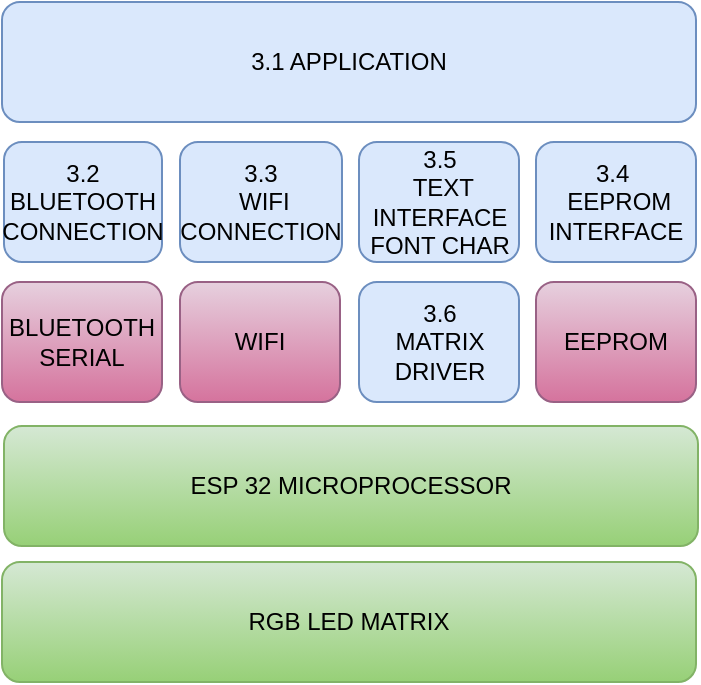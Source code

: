 <mxfile version="11.2.8" type="device" pages="1"><diagram id="xJpgT9XK14lNLANqex7u" name="Page-1"><mxGraphModel dx="825" dy="644" grid="1" gridSize="10" guides="1" tooltips="1" connect="1" arrows="1" fold="1" page="1" pageScale="1" pageWidth="827" pageHeight="1169" math="0" shadow="0"><root><mxCell id="0"/><mxCell id="1" parent="0"/><mxCell id="rLpX2PtjvgOIEW3iJr3--1" value="3.1 APPLICATION" style="rounded=1;whiteSpace=wrap;html=1;fillColor=#dae8fc;strokeColor=#6c8ebf;" parent="1" vertex="1"><mxGeometry x="170" y="70" width="347" height="60" as="geometry"/></mxCell><mxCell id="rLpX2PtjvgOIEW3iJr3--6" value="3.2 BLUETOOTH CONNECTION" style="rounded=1;whiteSpace=wrap;html=1;fillColor=#dae8fc;strokeColor=#6c8ebf;" parent="1" vertex="1"><mxGeometry x="171" y="140" width="79" height="60" as="geometry"/></mxCell><mxCell id="rLpX2PtjvgOIEW3iJr3--7" value="&amp;nbsp; &amp;nbsp; &amp;nbsp; &amp;nbsp; &amp;nbsp;3.3&amp;nbsp; &amp;nbsp; &amp;nbsp; &amp;nbsp; &amp;nbsp; &amp;nbsp;WIFI CONNECTION" style="rounded=1;whiteSpace=wrap;html=1;fillColor=#dae8fc;strokeColor=#6c8ebf;" parent="1" vertex="1"><mxGeometry x="259" y="140" width="81" height="60" as="geometry"/></mxCell><mxCell id="rLpX2PtjvgOIEW3iJr3--8" value="&lt;span style=&quot;white-space: normal&quot;&gt;3.4&amp;nbsp; &amp;nbsp;EEPROM INTERFACE&lt;/span&gt;" style="rounded=1;whiteSpace=wrap;html=1;fillColor=#dae8fc;strokeColor=#6c8ebf;" parent="1" vertex="1"><mxGeometry x="437" y="140" width="80" height="60" as="geometry"/></mxCell><mxCell id="rLpX2PtjvgOIEW3iJr3--9" value="" style="rounded=1;whiteSpace=wrap;html=1;fillColor=#e6d0de;strokeColor=#996185;gradientColor=#d5739d;" parent="1" vertex="1"><mxGeometry x="437" y="210" width="80" height="60" as="geometry"/></mxCell><mxCell id="rLpX2PtjvgOIEW3iJr3--10" value="" style="rounded=1;whiteSpace=wrap;html=1;fillColor=#e6d0de;strokeColor=#996185;gradientColor=#d5739d;" parent="1" vertex="1"><mxGeometry x="170" y="210" width="80" height="60" as="geometry"/></mxCell><mxCell id="rLpX2PtjvgOIEW3iJr3--11" value="3.6&lt;br&gt;MATRIX DRIVER" style="rounded=1;whiteSpace=wrap;html=1;fillColor=#dae8fc;strokeColor=#6c8ebf;" parent="1" vertex="1"><mxGeometry x="348.5" y="210" width="80" height="60" as="geometry"/></mxCell><mxCell id="rLpX2PtjvgOIEW3iJr3--13" value="" style="rounded=1;whiteSpace=wrap;html=1;fillColor=#e6d0de;strokeColor=#996185;gradientColor=#d5739d;" parent="1" vertex="1"><mxGeometry x="259" y="210" width="80" height="60" as="geometry"/></mxCell><mxCell id="rLpX2PtjvgOIEW3iJr3--21" value="BLUETOOTH SERIAL" style="text;html=1;strokeColor=none;fillColor=none;align=center;verticalAlign=middle;whiteSpace=wrap;rounded=0;" parent="1" vertex="1"><mxGeometry x="190" y="230" width="40" height="20" as="geometry"/></mxCell><mxCell id="rLpX2PtjvgOIEW3iJr3--23" value="WIFI" style="text;html=1;strokeColor=none;fillColor=none;align=center;verticalAlign=middle;whiteSpace=wrap;rounded=0;" parent="1" vertex="1"><mxGeometry x="279" y="230" width="40" height="20" as="geometry"/></mxCell><mxCell id="rLpX2PtjvgOIEW3iJr3--24" value="EEPROM" style="text;html=1;strokeColor=none;fillColor=none;align=center;verticalAlign=middle;whiteSpace=wrap;rounded=0;" parent="1" vertex="1"><mxGeometry x="457" y="230" width="40" height="20" as="geometry"/></mxCell><mxCell id="rLpX2PtjvgOIEW3iJr3--27" value="&amp;nbsp; &amp;nbsp; &amp;nbsp; &amp;nbsp;3.5&amp;nbsp; &amp;nbsp; &amp;nbsp; &amp;nbsp; &amp;nbsp;TEXT INTERFACE&lt;br&gt;FONT CHAR" style="rounded=1;whiteSpace=wrap;html=1;fillColor=#dae8fc;strokeColor=#6c8ebf;" parent="1" vertex="1"><mxGeometry x="348.5" y="140" width="80" height="60" as="geometry"/></mxCell><mxCell id="rLpX2PtjvgOIEW3iJr3--28" value="ESP 32 MICROPROCESSOR" style="rounded=1;whiteSpace=wrap;html=1;fillColor=#d5e8d4;strokeColor=#82b366;gradientColor=#97d077;" parent="1" vertex="1"><mxGeometry x="171" y="282" width="347" height="60" as="geometry"/></mxCell><mxCell id="rLpX2PtjvgOIEW3iJr3--29" value="RGB LED MATRIX" style="rounded=1;whiteSpace=wrap;html=1;fillColor=#d5e8d4;strokeColor=#82b366;gradientColor=#97d077;" parent="1" vertex="1"><mxGeometry x="170" y="350" width="347" height="60" as="geometry"/></mxCell></root></mxGraphModel></diagram></mxfile>